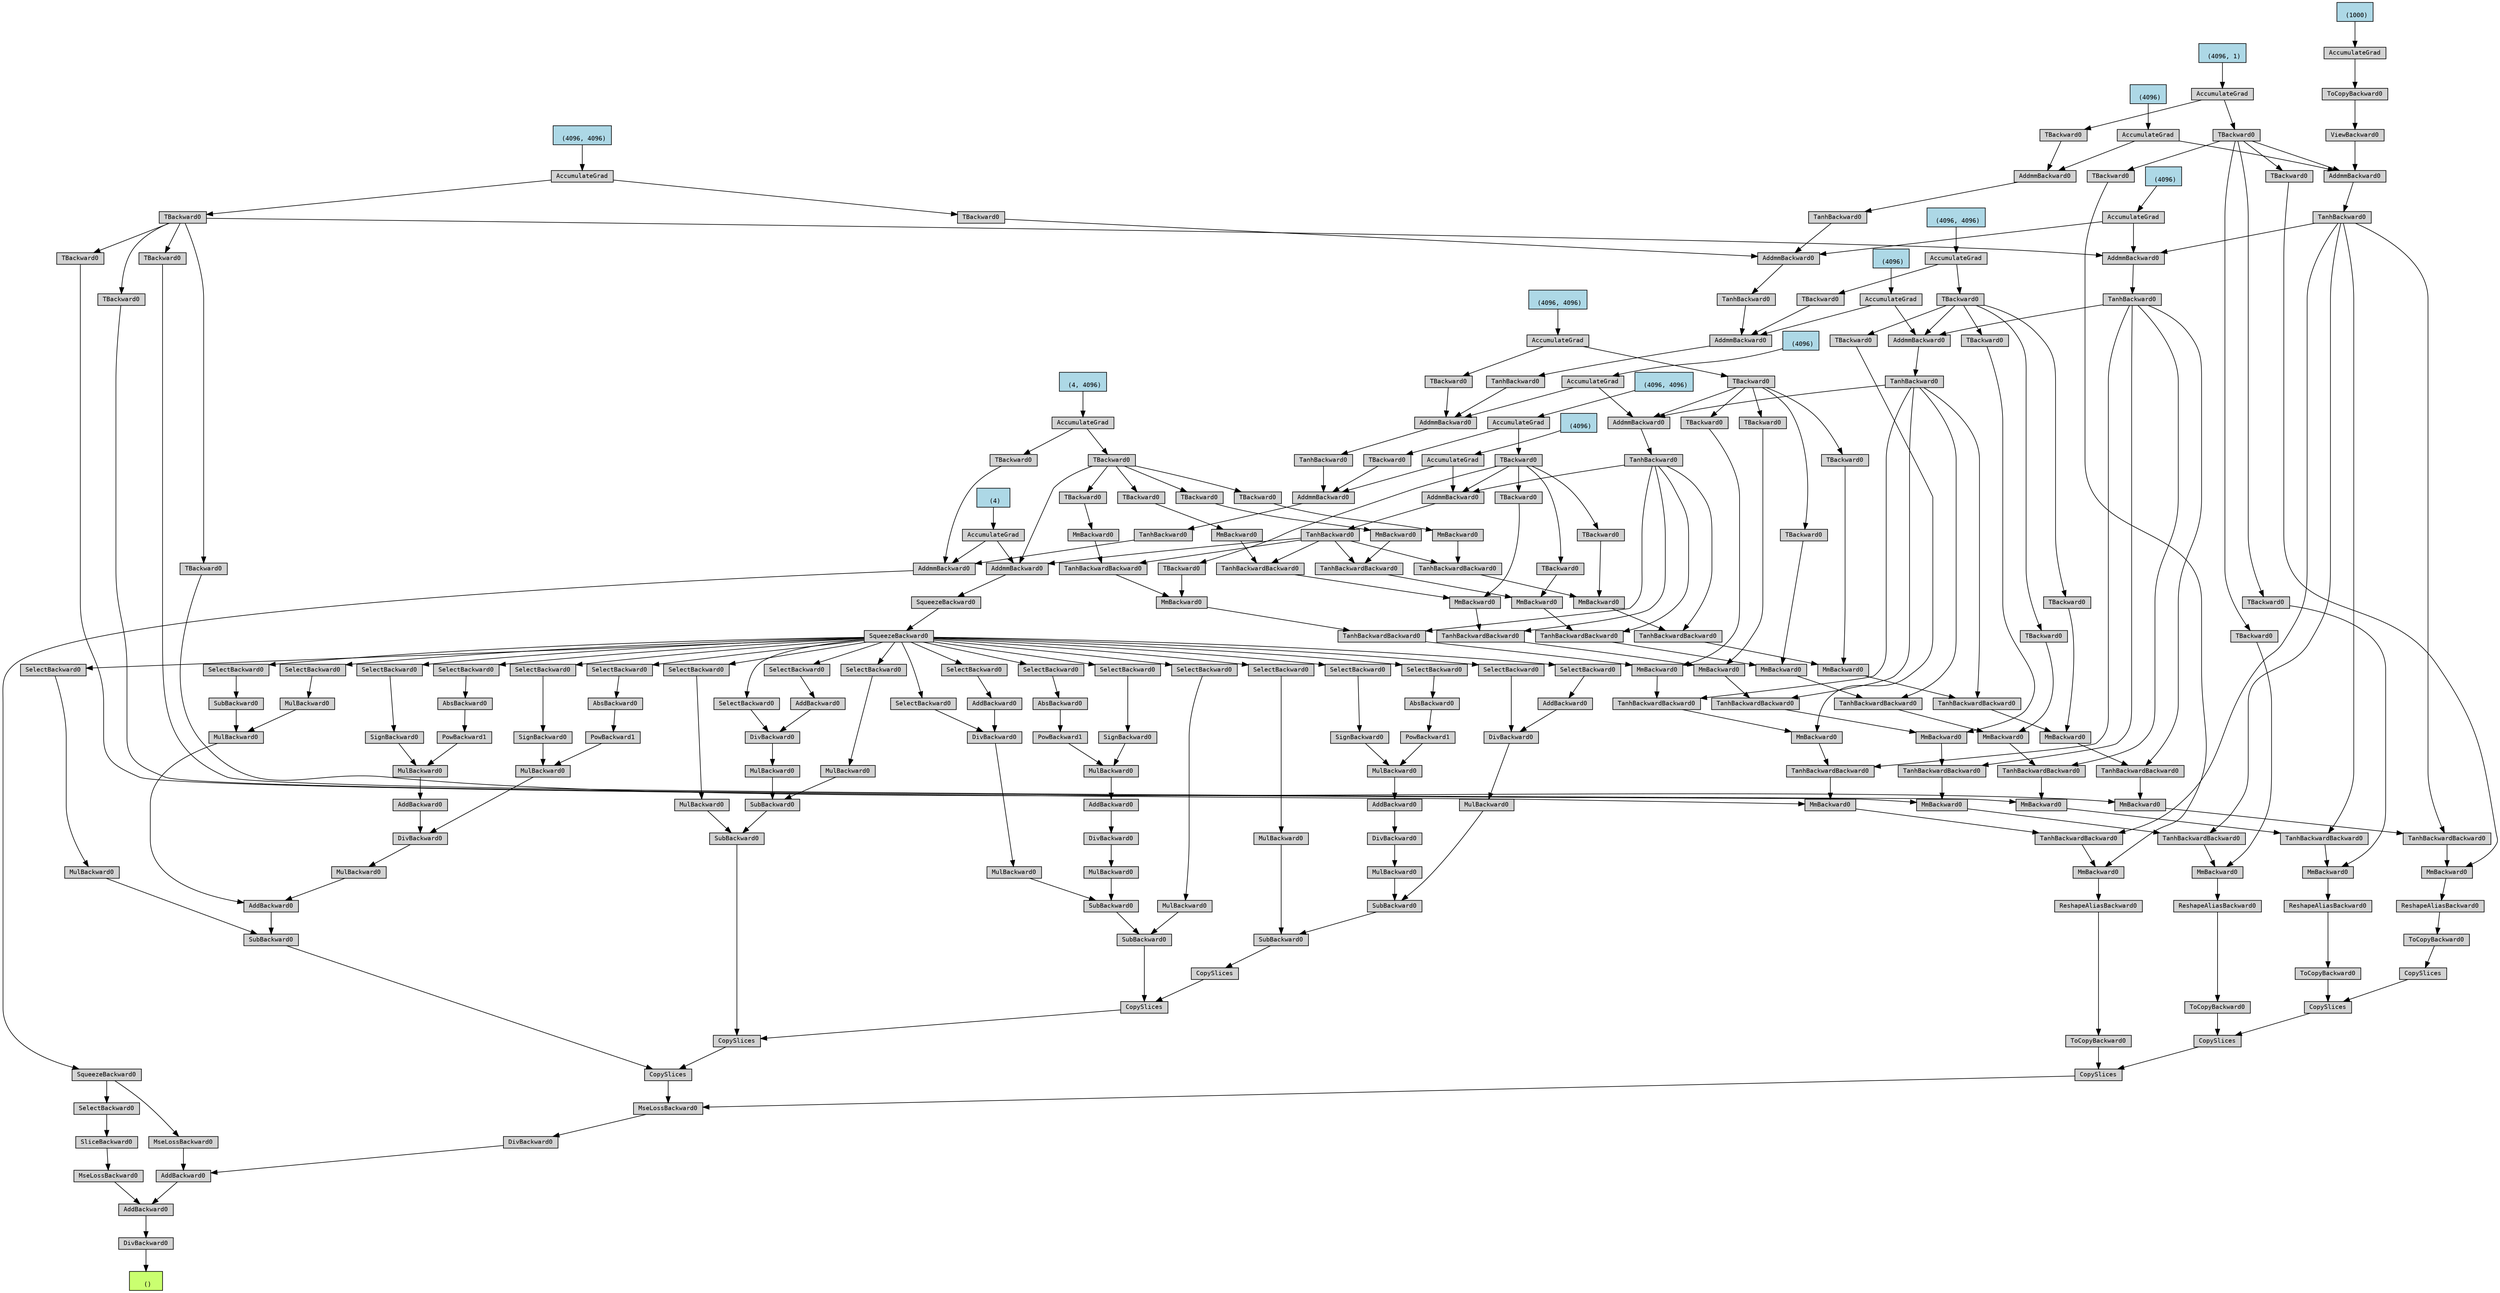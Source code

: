 digraph {
	graph [size="80.39999999999999,80.39999999999999"]
	node [align=left fontname=monospace fontsize=10 height=0.2 ranksep=0.1 shape=box style=filled]
	4901727888 [label="
 ()" fillcolor=darkolivegreen1]
	6080174912 [label=DivBackward0]
	6080175440 -> 6080174912
	6080175440 [label=AddBackward0]
	6080175584 -> 6080175440
	6080175584 [label=AddBackward0]
	6080175680 -> 6080175584
	6080175680 [label=DivBackward0]
	6080175824 -> 6080175680
	6080175824 [label=MseLossBackward0]
	6080175920 -> 6080175824
	6080175920 [label=CopySlices]
	6080176064 -> 6080175920
	6080176064 [label=CopySlices]
	6080176208 -> 6080176064
	6080176208 [label=CopySlices]
	6080176352 -> 6080176208
	6080176352 [label=CopySlices]
	6080176496 -> 6080176352
	6080176496 [label=ToCopyBackward0]
	6080176592 -> 6080176496
	6080176592 [label=ReshapeAliasBackward0]
	6080176688 -> 6080176592
	6080176688 [label=MmBackward0]
	6080176784 -> 6080176688
	6080176784 [label=TanhBackwardBackward0]
	6080176928 -> 6080176784
	6080176928 [label=MmBackward0]
	6080177072 -> 6080176928
	6080177072 [label=TanhBackwardBackward0]
	6080177216 -> 6080177072
	6080177216 [label=MmBackward0]
	6080177360 -> 6080177216
	6080177360 [label=TanhBackwardBackward0]
	6080177504 -> 6080177360
	6080177504 [label=MmBackward0]
	6080177648 -> 6080177504
	6080177648 [label=TanhBackwardBackward0]
	6080177792 -> 6080177648
	6080177792 [label=MmBackward0]
	6080177936 -> 6080177792
	6080177936 [label=TanhBackwardBackward0]
	6080178080 -> 6080177936
	6080178080 [label=MmBackward0]
	6080178224 -> 6080178080
	6080178224 [label=TBackward0]
	6080178320 -> 6080178224
	6080178320 [label=TBackward0]
	6080178416 -> 6080178320
	4901717808 [label="
 (4, 4096)" fillcolor=lightblue]
	4901717808 -> 6080178416
	6080178416 [label=AccumulateGrad]
	6080178032 -> 6080177936
	6080178032 [label=TanhBackward0]
	6080178368 -> 6080178032
	6080178368 [label=AddmmBackward0]
	6080178464 -> 6080178368
	4901729168 [label="
 (4096)" fillcolor=lightblue]
	4901729168 -> 6080178464
	6080178464 [label=AccumulateGrad]
	6080177744 -> 6080178368
	6080177744 [label=TanhBackward0]
	6080178128 -> 6080177744
	6080178128 [label=AddmmBackward0]
	6080178704 -> 6080178128
	4901718048 [label="
 (4096)" fillcolor=lightblue]
	4901718048 -> 6080178704
	6080178704 [label=AccumulateGrad]
	6080177456 -> 6080178128
	6080177456 [label=TanhBackward0]
	6080178752 -> 6080177456
	6080178752 [label=AddmmBackward0]
	6080178944 -> 6080178752
	4901723488 [label="
 (4096)" fillcolor=lightblue]
	4901723488 -> 6080178944
	6080178944 [label=AccumulateGrad]
	6080177168 -> 6080178752
	6080177168 [label=TanhBackward0]
	6080178992 -> 6080177168
	6080178992 [label=AddmmBackward0]
	6080179232 -> 6080178992
	4901729408 [label="
 (4096)" fillcolor=lightblue]
	4901729408 -> 6080179232
	6080179232 [label=AccumulateGrad]
	6080176880 -> 6080178992
	6080176880 [label=TanhBackward0]
	6080179280 -> 6080176880
	6080179280 [label=AddmmBackward0]
	6080179520 -> 6080179280
	4901718368 [label="
 (4096)" fillcolor=lightblue]
	4901718368 -> 6080179520
	6080179520 [label=AccumulateGrad]
	6080179472 -> 6080179280
	6080179472 [label=ViewBackward0]
	6080179616 -> 6080179472
	6080179616 [label=ToCopyBackward0]
	6080179856 -> 6080179616
	6077697232 [label="
 (1000)" fillcolor=lightblue]
	6077697232 -> 6080179856
	6080179856 [label=AccumulateGrad]
	6080179424 -> 6080179280
	6080179424 [label=TBackward0]
	6080180048 -> 6080179424
	4901718448 [label="
 (4096, 1)" fillcolor=lightblue]
	4901718448 -> 6080180048
	6080180048 [label=AccumulateGrad]
	6080179184 -> 6080178992
	6080179184 [label=TBackward0]
	6080179808 -> 6080179184
	4901729488 [label="
 (4096, 4096)" fillcolor=lightblue]
	4901729488 -> 6080179808
	6080179808 [label=AccumulateGrad]
	6080178896 -> 6080178752
	6080178896 [label=TBackward0]
	6080179568 -> 6080178896
	4901723568 [label="
 (4096, 4096)" fillcolor=lightblue]
	4901723568 -> 6080179568
	6080179568 [label=AccumulateGrad]
	6080178656 -> 6080178128
	6080178656 [label=TBackward0]
	6080179136 -> 6080178656
	4901718128 [label="
 (4096, 4096)" fillcolor=lightblue]
	4901718128 -> 6080179136
	6080179136 [label=AccumulateGrad]
	6080178512 -> 6080178368
	6080178512 [label=TBackward0]
	6080178848 -> 6080178512
	4901717968 [label="
 (4096, 4096)" fillcolor=lightblue]
	4901717968 -> 6080178848
	6080178848 [label=AccumulateGrad]
	6080177888 -> 6080177792
	6080177888 [label=TBackward0]
	6080178512 -> 6080177888
	6080177744 -> 6080177648
	6080177600 -> 6080177504
	6080177600 [label=TBackward0]
	6080178656 -> 6080177600
	6080177456 -> 6080177360
	6080177312 -> 6080177216
	6080177312 [label=TBackward0]
	6080178896 -> 6080177312
	6080177168 -> 6080177072
	6080177024 -> 6080176928
	6080177024 [label=TBackward0]
	6080179184 -> 6080177024
	6080176880 -> 6080176784
	6080176736 -> 6080176688
	6080176736 [label=TBackward0]
	6080179424 -> 6080176736
	6080176304 -> 6080176208
	6080176304 [label=ToCopyBackward0]
	6080176640 -> 6080176304
	6080176640 [label=ReshapeAliasBackward0]
	6080178176 -> 6080176640
	6080178176 [label=MmBackward0]
	6080176832 -> 6080178176
	6080176832 [label=TanhBackwardBackward0]
	6080177552 -> 6080176832
	6080177552 [label=MmBackward0]
	6080177840 -> 6080177552
	6080177840 [label=TanhBackwardBackward0]
	6080177984 -> 6080177840
	6080177984 [label=MmBackward0]
	6080179760 -> 6080177984
	6080179760 [label=TanhBackwardBackward0]
	6080178800 -> 6080179760
	6080178800 [label=MmBackward0]
	6080179376 -> 6080178800
	6080179376 [label=TanhBackwardBackward0]
	6080180144 -> 6080179376
	6080180144 [label=MmBackward0]
	6080180240 -> 6080180144
	6080180240 [label=TanhBackwardBackward0]
	6080180384 -> 6080180240
	6080180384 [label=MmBackward0]
	6080180480 -> 6080180384
	6080180480 [label=TBackward0]
	6080178320 -> 6080180480
	6080178032 -> 6080180240
	6080180192 -> 6080180144
	6080180192 [label=TBackward0]
	6080178512 -> 6080180192
	6080177744 -> 6080179376
	6080179088 -> 6080178800
	6080179088 [label=TBackward0]
	6080178656 -> 6080179088
	6080177456 -> 6080179760
	6080178608 -> 6080177984
	6080178608 [label=TBackward0]
	6080178896 -> 6080178608
	6080177168 -> 6080177840
	6080177408 -> 6080177552
	6080177408 [label=TBackward0]
	6080179184 -> 6080177408
	6080176880 -> 6080176832
	6080176976 -> 6080178176
	6080176976 [label=TBackward0]
	6080179424 -> 6080176976
	6080176160 -> 6080176064
	6080176160 [label=ToCopyBackward0]
	6080176400 -> 6080176160
	6080176400 [label=ReshapeAliasBackward0]
	6080180576 -> 6080176400
	6080180576 [label=MmBackward0]
	6080177120 -> 6080180576
	6080177120 [label=TanhBackwardBackward0]
	6080180000 -> 6080177120
	6080180000 [label=MmBackward0]
	6080179712 -> 6080180000
	6080179712 [label=TanhBackwardBackward0]
	6080180336 -> 6080179712
	6080180336 [label=MmBackward0]
	6080180288 -> 6080180336
	6080180288 [label=TanhBackwardBackward0]
	6080180720 -> 6080180288
	6080180720 [label=MmBackward0]
	6080180816 -> 6080180720
	6080180816 [label=TanhBackwardBackward0]
	6080180960 -> 6080180816
	6080180960 [label=MmBackward0]
	6080181056 -> 6080180960
	6080181056 [label=TanhBackwardBackward0]
	6080181200 -> 6080181056
	6080181200 [label=MmBackward0]
	6080181296 -> 6080181200
	6080181296 [label=TBackward0]
	6080178320 -> 6080181296
	6080178032 -> 6080181056
	6080181008 -> 6080180960
	6080181008 [label=TBackward0]
	6080178512 -> 6080181008
	6080177744 -> 6080180816
	6080180768 -> 6080180720
	6080180768 [label=TBackward0]
	6080178656 -> 6080180768
	6080177456 -> 6080180288
	6080180528 -> 6080180336
	6080180528 [label=TBackward0]
	6080178896 -> 6080180528
	6080177168 -> 6080179712
	6080178560 -> 6080180000
	6080178560 [label=TBackward0]
	6080179184 -> 6080178560
	6080176880 -> 6080177120
	6080177264 -> 6080180576
	6080177264 [label=TBackward0]
	6080179424 -> 6080177264
	6080176016 -> 6080175920
	6080176016 [label=ToCopyBackward0]
	6080176448 -> 6080176016
	6080176448 [label=ReshapeAliasBackward0]
	6080181392 -> 6080176448
	6080181392 [label=MmBackward0]
	6080178272 -> 6080181392
	6080178272 [label=TanhBackwardBackward0]
	6080180624 -> 6080178272
	6080180624 [label=MmBackward0]
	6080180864 -> 6080180624
	6080180864 [label=TanhBackwardBackward0]
	6080181152 -> 6080180864
	6080181152 [label=MmBackward0]
	6080181104 -> 6080181152
	6080181104 [label=TanhBackwardBackward0]
	6080181536 -> 6080181104
	6080181536 [label=MmBackward0]
	6080181632 -> 6080181536
	6080181632 [label=TanhBackwardBackward0]
	6080181776 -> 6080181632
	6080181776 [label=MmBackward0]
	6080181872 -> 6080181776
	6080181872 [label=TanhBackwardBackward0]
	6080182016 -> 6080181872
	6080182016 [label=MmBackward0]
	6080182112 -> 6080182016
	6080182112 [label=TBackward0]
	6080178320 -> 6080182112
	6080178032 -> 6080181872
	6080181824 -> 6080181776
	6080181824 [label=TBackward0]
	6080178512 -> 6080181824
	6080177744 -> 6080181632
	6080181584 -> 6080181536
	6080181584 [label=TBackward0]
	6080178656 -> 6080181584
	6080177456 -> 6080181104
	6080181344 -> 6080181152
	6080181344 [label=TBackward0]
	6080178896 -> 6080181344
	6080177168 -> 6080180864
	6080180672 -> 6080180624
	6080180672 [label=TBackward0]
	6080179184 -> 6080180672
	6080176880 -> 6080178272
	6080177696 -> 6080181392
	6080177696 [label=TBackward0]
	6080179424 -> 6080177696
	6080175872 -> 6080175824
	6080175872 [label=CopySlices]
	6080176256 -> 6080175872
	6080176256 [label=CopySlices]
	6080180096 -> 6080176256
	6080180096 [label=CopySlices]
	6080181248 -> 6080180096
	6080181248 [label=CopySlices]
	6080181680 -> 6080181248
	6080181680 [label=SubBackward0]
	6080182064 -> 6080181680
	6080182064 [label=SubBackward0]
	6080181920 -> 6080182064
	6080181920 [label=MulBackward0]
	6080182352 -> 6080181920
	6080182352 [label=DivBackward0]
	6080182448 -> 6080182352
	6080182448 [label=AddBackward0]
	6080182544 -> 6080182448
	6080182544 [label=MulBackward0]
	6080182640 -> 6080182544
	6080182640 [label=SignBackward0]
	6080182784 -> 6080182640
	6080182784 [label=SelectBackward0]
	6080182880 -> 6080182784
	6080182880 [label=SqueezeBackward0]
	6080182976 -> 6080182880
	6080182976 [label=SqueezeBackward0]
	6080183072 -> 6080182976
	6080183072 [label=AddmmBackward0]
	6080183168 -> 6080183072
	4901729088 [label="
 (4)" fillcolor=lightblue]
	4901729088 -> 6080183168
	6080183168 [label=AccumulateGrad]
	6080178032 -> 6080183072
	6080178320 -> 6080183072
	6080182592 -> 6080182544
	6080182592 [label=PowBackward1]
	6080182928 -> 6080182592
	6080182928 [label=AbsBackward0]
	6080183120 -> 6080182928
	6080183120 [label=SelectBackward0]
	6080182880 -> 6080183120
	6080182160 -> 6080182064
	6080182160 [label=MulBackward0]
	6080182496 -> 6080182160
	6080182496 [label=DivBackward0]
	6080182832 -> 6080182496
	6080182832 [label=SelectBackward0]
	6080182880 -> 6080182832
	6080182256 -> 6080182496
	6080182256 [label=AddBackward0]
	6080183024 -> 6080182256
	6080183024 [label=SelectBackward0]
	6080182880 -> 6080183024
	6080181728 -> 6080181680
	6080181728 [label=MulBackward0]
	6080182304 -> 6080181728
	6080182304 [label=SelectBackward0]
	6080182880 -> 6080182304
	6080180912 -> 6080180096
	6080180912 [label=SubBackward0]
	6080182400 -> 6080180912
	6080182400 [label=SubBackward0]
	6080181968 -> 6080182400
	6080181968 [label=MulBackward0]
	6080183312 -> 6080181968
	6080183312 [label=DivBackward0]
	6080183408 -> 6080183312
	6080183408 [label=AddBackward0]
	6080183504 -> 6080183408
	6080183504 [label=MulBackward0]
	6080183600 -> 6080183504
	6080183600 [label=SignBackward0]
	6080183744 -> 6080183600
	6080183744 [label=SelectBackward0]
	6080182880 -> 6080183744
	6080183552 -> 6080183504
	6080183552 [label=PowBackward1]
	6080183792 -> 6080183552
	6080183792 [label=AbsBackward0]
	6080183888 -> 6080183792
	6080183888 [label=SelectBackward0]
	6080182880 -> 6080183888
	6080183216 -> 6080182400
	6080183216 [label=MulBackward0]
	6080183456 -> 6080183216
	6080183456 [label=DivBackward0]
	6080183840 -> 6080183456
	6080183840 [label=SelectBackward0]
	6080182880 -> 6080183840
	6080182736 -> 6080183456
	6080182736 [label=AddBackward0]
	6080183648 -> 6080182736
	6080183648 [label=SelectBackward0]
	6080182880 -> 6080183648
	6080181440 -> 6080180912
	6080181440 [label=MulBackward0]
	6080183264 -> 6080181440
	6080183264 [label=SelectBackward0]
	6080182880 -> 6080183264
	6080182208 -> 6080176256
	6080182208 [label=SubBackward0]
	6080183360 -> 6080182208
	6080183360 [label=SubBackward0]
	6080182688 -> 6080183360
	6080182688 [label=MulBackward0]
	6080184080 -> 6080182688
	6080184080 [label=SelectBackward0]
	6080182880 -> 6080184080
	6080183984 -> 6080183360
	6080183984 [label=MulBackward0]
	6080184128 -> 6080183984
	6080184128 [label=DivBackward0]
	6080184224 -> 6080184128
	6080184224 [label=SelectBackward0]
	6080182880 -> 6080184224
	6080183696 -> 6080184128
	6080183696 [label=AddBackward0]
	6080184272 -> 6080183696
	6080184272 [label=SelectBackward0]
	6080182880 -> 6080184272
	6080181488 -> 6080182208
	6080181488 [label=MulBackward0]
	6080183936 -> 6080181488
	6080183936 [label=SelectBackward0]
	6080182880 -> 6080183936
	6080176544 -> 6080175872
	6080176544 [label=SubBackward0]
	6080184176 -> 6080176544
	6080184176 [label=AddBackward0]
	6080184032 -> 6080184176
	6080184032 [label=MulBackward0]
	6080364800 -> 6080184032
	6080364800 [label=MulBackward0]
	6080364944 -> 6080364800
	6080364944 [label=SelectBackward0]
	6080182880 -> 6080364944
	6080364656 -> 6080184032
	6080364656 [label=SubBackward0]
	6080364992 -> 6080364656
	6080364992 [label=SelectBackward0]
	6080182880 -> 6080364992
	6080364608 -> 6080184176
	6080364608 [label=MulBackward0]
	6080365088 -> 6080364608
	6080365088 [label=DivBackward0]
	6080364896 -> 6080365088
	6080364896 [label=MulBackward0]
	6080365232 -> 6080364896
	6080365232 [label=SignBackward0]
	6080365376 -> 6080365232
	6080365376 [label=SelectBackward0]
	6080182880 -> 6080365376
	6080365184 -> 6080364896
	6080365184 [label=PowBackward1]
	6080365424 -> 6080365184
	6080365424 [label=AbsBackward0]
	6080365520 -> 6080365424
	6080365520 [label=SelectBackward0]
	6080182880 -> 6080365520
	6080364848 -> 6080365088
	6080364848 [label=AddBackward0]
	6080365280 -> 6080364848
	6080365280 [label=MulBackward0]
	6080365568 -> 6080365280
	6080365568 [label=SignBackward0]
	6080365712 -> 6080365568
	6080365712 [label=SelectBackward0]
	6080182880 -> 6080365712
	6080365616 -> 6080365280
	6080365616 [label=PowBackward1]
	6080365760 -> 6080365616
	6080365760 [label=AbsBackward0]
	6080365856 -> 6080365760
	6080365856 [label=SelectBackward0]
	6080182880 -> 6080365856
	6080180432 -> 6080176544
	6080180432 [label=MulBackward0]
	6080364704 -> 6080180432
	6080364704 [label=SelectBackward0]
	6080182880 -> 6080364704
	6080175632 -> 6080175584
	6080175632 [label=MseLossBackward0]
	6080175968 -> 6080175632
	6080175968 [label=SqueezeBackward0]
	6080176112 -> 6080175968
	6080176112 [label=AddmmBackward0]
	6080183168 -> 6080176112
	6080365472 -> 6080176112
	6080365472 [label=TanhBackward0]
	6080365328 -> 6080365472
	6080365328 [label=AddmmBackward0]
	6080178464 -> 6080365328
	6080365904 -> 6080365328
	6080365904 [label=TanhBackward0]
	6080366048 -> 6080365904
	6080366048 [label=AddmmBackward0]
	6080178704 -> 6080366048
	6080366144 -> 6080366048
	6080366144 [label=TanhBackward0]
	6080366288 -> 6080366144
	6080366288 [label=AddmmBackward0]
	6080178944 -> 6080366288
	6080366384 -> 6080366288
	6080366384 [label=TanhBackward0]
	6080366528 -> 6080366384
	6080366528 [label=AddmmBackward0]
	6080179232 -> 6080366528
	6080366624 -> 6080366528
	6080366624 [label=TanhBackward0]
	6080366768 -> 6080366624
	6080366768 [label=AddmmBackward0]
	6080179520 -> 6080366768
	6080366864 -> 6080366768
	6080366864 [label=TBackward0]
	6080180048 -> 6080366864
	6080366576 -> 6080366528
	6080366576 [label=TBackward0]
	6080179808 -> 6080366576
	6080366336 -> 6080366288
	6080366336 [label=TBackward0]
	6080179568 -> 6080366336
	6080366096 -> 6080366048
	6080366096 [label=TBackward0]
	6080179136 -> 6080366096
	6080365952 -> 6080365328
	6080365952 [label=TBackward0]
	6080178848 -> 6080365952
	6080365136 -> 6080176112
	6080365136 [label=TBackward0]
	6080178416 -> 6080365136
	6080175392 -> 6080175440
	6080175392 [label=MseLossBackward0]
	6080175776 -> 6080175392
	6080175776 [label=SliceBackward0]
	6080173952 -> 6080175776
	6080173952 [label=SelectBackward0]
	6080175968 -> 6080173952
	6080174912 -> 4901727888
}
